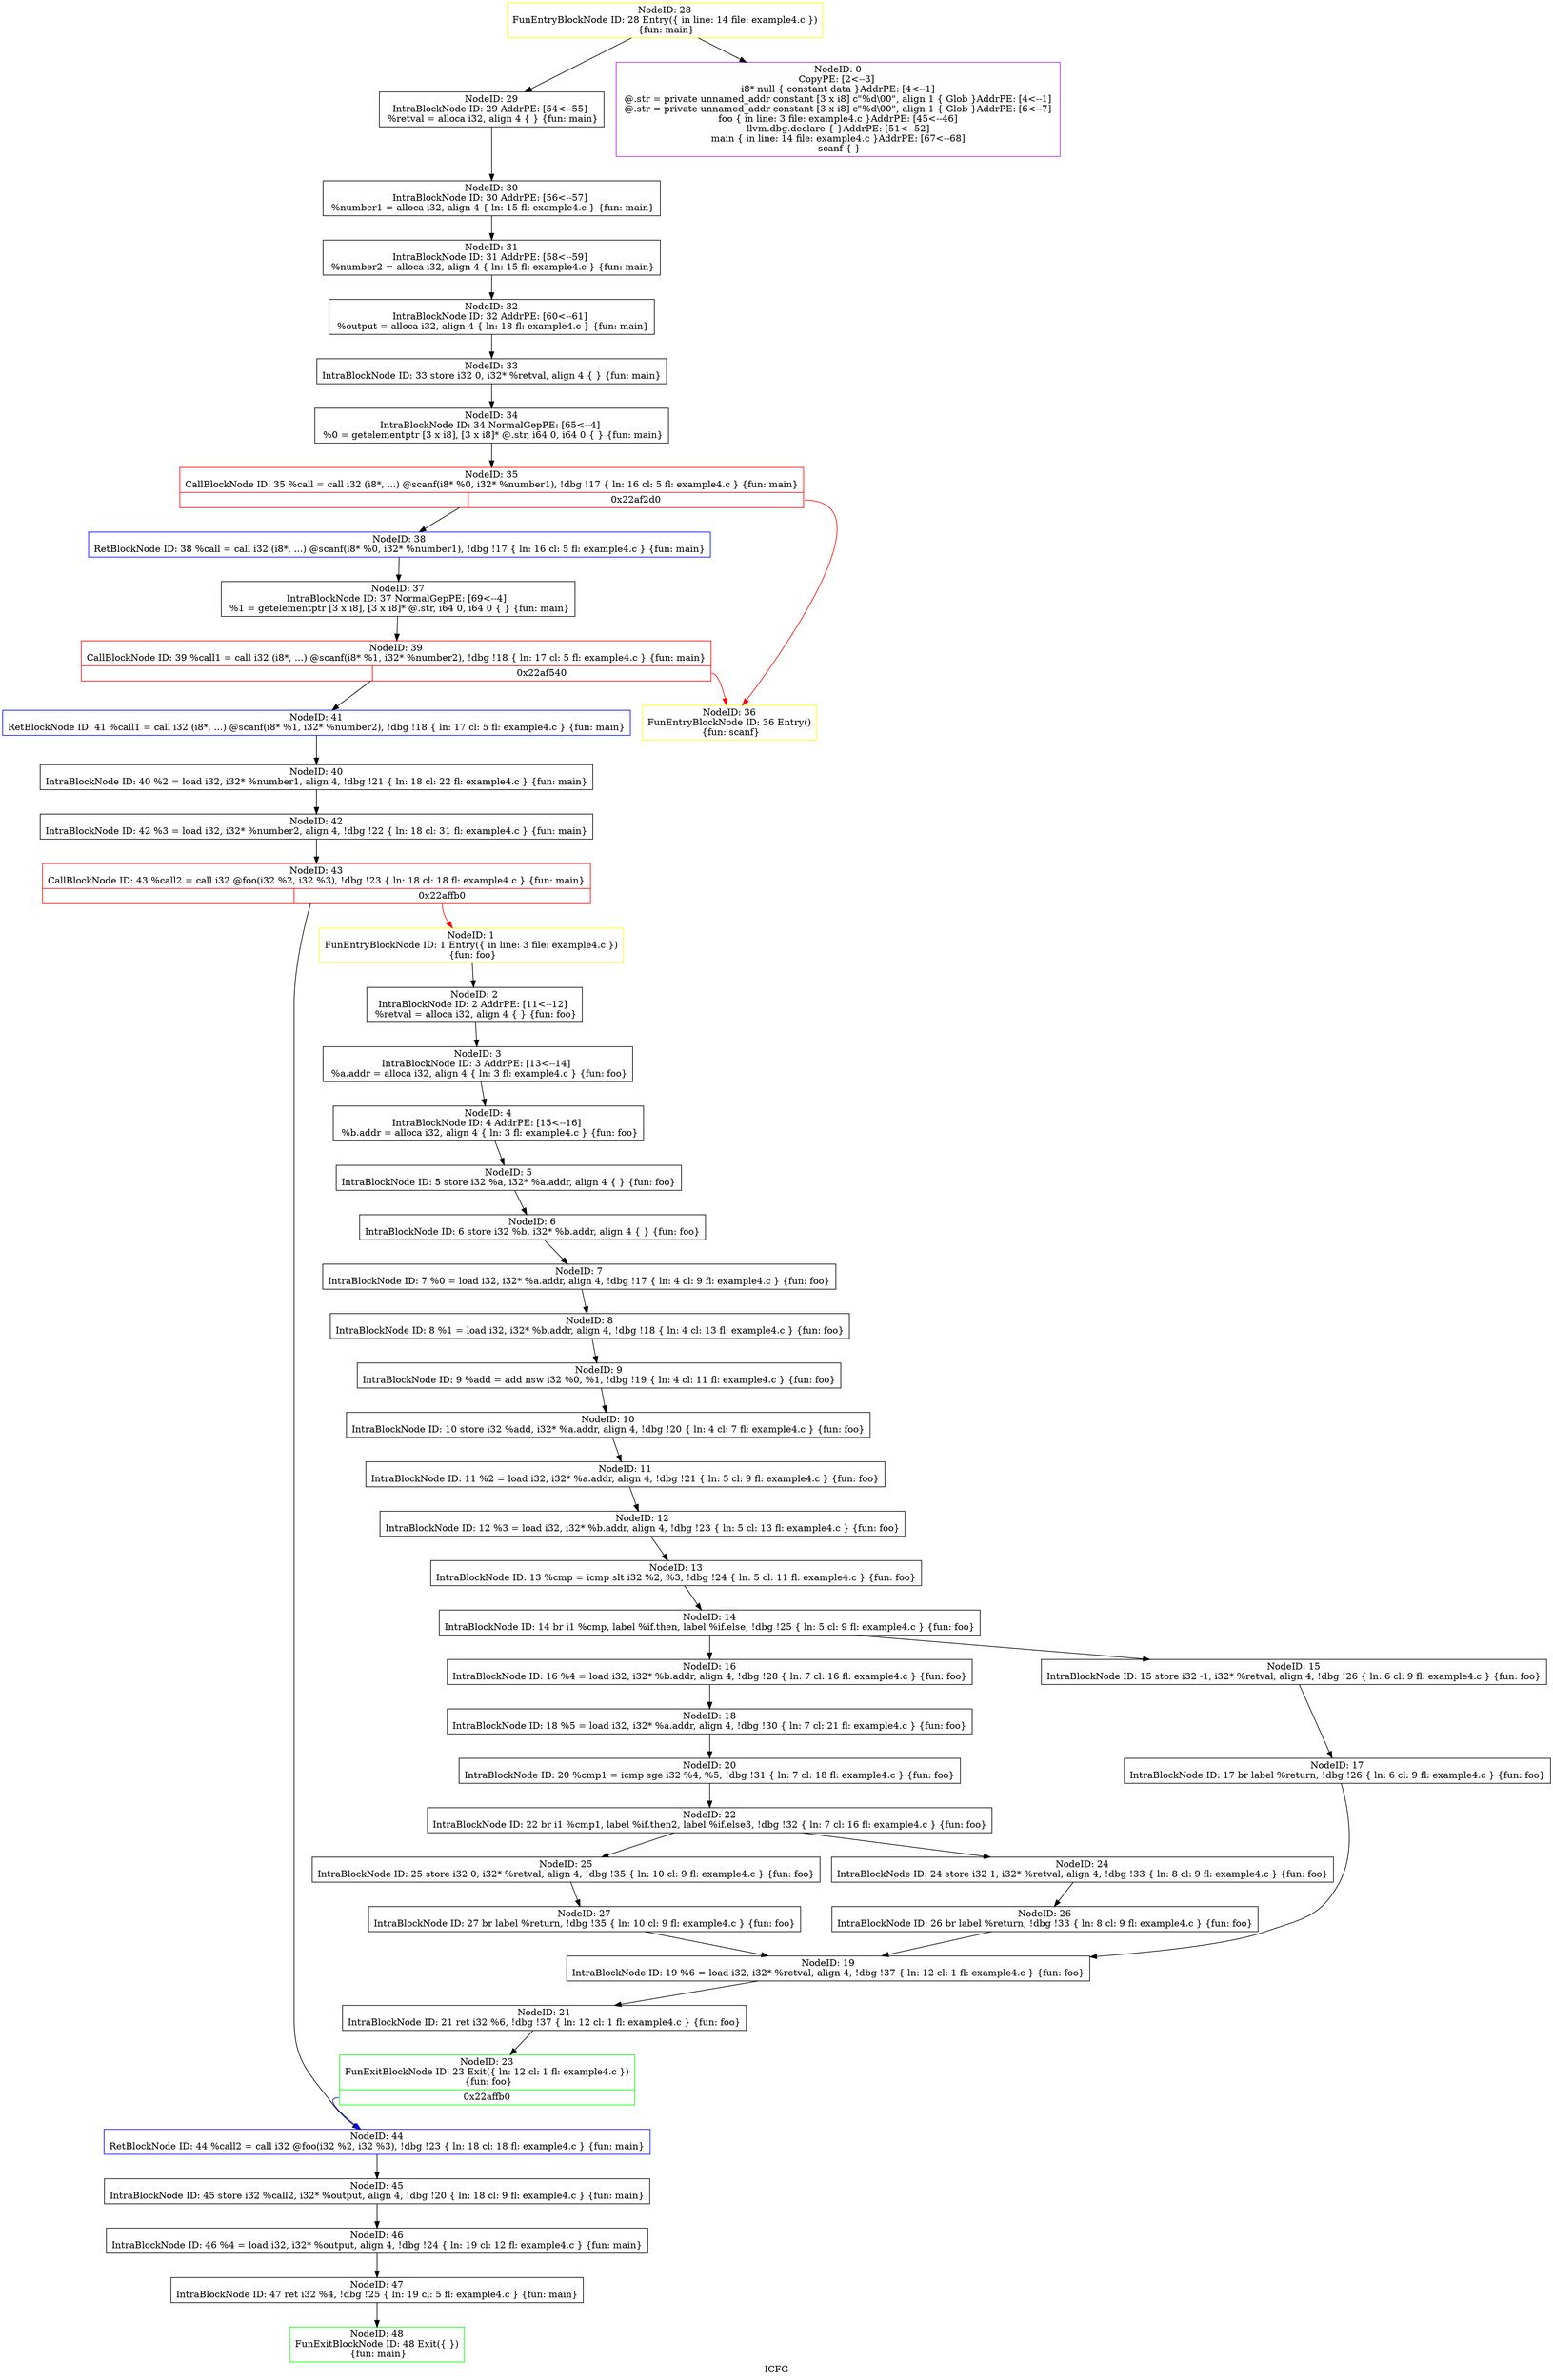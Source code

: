 digraph "ICFG" {
	label="ICFG";

	Node0x22c57b0 [shape=record,color=green,label="{NodeID: 48\nFunExitBlockNode ID: 48 Exit(\{  \})\n \{fun: main\}}"];
	Node0x22c55f0 [shape=record,color=black,label="{NodeID: 47\nIntraBlockNode ID: 47      ret i32 %4, !dbg !25 \{ ln: 19  cl: 5  fl: example4.c \}    \{fun: main\}}"];
	Node0x22c55f0 -> Node0x22c57b0[style=solid];
	Node0x22c5430 [shape=record,color=black,label="{NodeID: 46\nIntraBlockNode ID: 46      %4 = load i32, i32* %output, align 4, !dbg !24 \{ ln: 19  cl: 12  fl: example4.c \}    \{fun: main\}}"];
	Node0x22c5430 -> Node0x22c55f0[style=solid];
	Node0x22c51d0 [shape=record,color=black,label="{NodeID: 45\nIntraBlockNode ID: 45      store i32 %call2, i32* %output, align 4, !dbg !20 \{ ln: 18  cl: 9  fl: example4.c \}    \{fun: main\}}"];
	Node0x22c51d0 -> Node0x22c5430[style=solid];
	Node0x22c4f70 [shape=record,color=blue,label="{NodeID: 44\nRetBlockNode ID: 44   %call2 = call i32 @foo(i32 %2, i32 %3), !dbg !23 \{ ln: 18  cl: 18  fl: example4.c \} \{fun: main\}}"];
	Node0x22c4f70 -> Node0x22c51d0[style=solid];
	Node0x22b1790 [shape=record,color=red,label="{NodeID: 43\nCallBlockNode ID: 43   %call2 = call i32 @foo(i32 %2, i32 %3), !dbg !23 \{ ln: 18  cl: 18  fl: example4.c \} \{fun: main\}|{|<s1>0x22affb0}}"];
	Node0x22b1790 -> Node0x22c4f70[style=solid];
	Node0x22b1790:s1 -> Node0x22bfe90[style=solid,color=red];
	Node0x22c4cc0 [shape=record,color=black,label="{NodeID: 42\nIntraBlockNode ID: 42      %3 = load i32, i32* %number2, align 4, !dbg !22 \{ ln: 18  cl: 31  fl: example4.c \}    \{fun: main\}}"];
	Node0x22c4cc0 -> Node0x22b1790[style=solid];
	Node0x22c4a50 [shape=record,color=blue,label="{NodeID: 41\nRetBlockNode ID: 41   %call1 = call i32 (i8*, ...) @scanf(i8* %1, i32* %number2), !dbg !18 \{ ln: 17  cl: 5  fl: example4.c \} \{fun: main\}}"];
	Node0x22c4a50 -> Node0x22c4930[style=solid];
	Node0x22c4930 [shape=record,color=black,label="{NodeID: 40\nIntraBlockNode ID: 40      %2 = load i32, i32* %number1, align 4, !dbg !21 \{ ln: 18  cl: 22  fl: example4.c \}    \{fun: main\}}"];
	Node0x22c4930 -> Node0x22c4cc0[style=solid];
	Node0x22b1ba0 [shape=record,color=red,label="{NodeID: 39\nCallBlockNode ID: 39   %call1 = call i32 (i8*, ...) @scanf(i8* %1, i32* %number2), !dbg !18 \{ ln: 17  cl: 5  fl: example4.c \} \{fun: main\}|{|<s1>0x22af540}}"];
	Node0x22b1ba0 -> Node0x22c4a50[style=solid];
	Node0x22b1ba0:s1 -> Node0x22c4110[style=solid,color=red];
	Node0x22c44c0 [shape=record,color=blue,label="{NodeID: 38\nRetBlockNode ID: 38   %call = call i32 (i8*, ...) @scanf(i8* %0, i32* %number1), !dbg !17 \{ ln: 16  cl: 5  fl: example4.c \} \{fun: main\}}"];
	Node0x22c44c0 -> Node0x22c43a0[style=solid];
	Node0x22c43a0 [shape=record,color=black,label="{NodeID: 37\nIntraBlockNode ID: 37   NormalGepPE: [69\<--4]  \n   %1 = getelementptr [3 x i8], [3 x i8]* @.str, i64 0, i64 0 \{  \} \{fun: main\}}"];
	Node0x22c43a0 -> Node0x22b1ba0[style=solid];
	Node0x22c4110 [shape=record,color=yellow,label="{NodeID: 36\nFunEntryBlockNode ID: 36 Entry()\n \{fun: scanf\}}"];
	Node0x22b1210 [shape=record,color=red,label="{NodeID: 35\nCallBlockNode ID: 35   %call = call i32 (i8*, ...) @scanf(i8* %0, i32* %number1), !dbg !17 \{ ln: 16  cl: 5  fl: example4.c \} \{fun: main\}|{|<s1>0x22af2d0}}"];
	Node0x22b1210 -> Node0x22c44c0[style=solid];
	Node0x22b1210:s1 -> Node0x22c4110[style=solid,color=red];
	Node0x22c3ef0 [shape=record,color=black,label="{NodeID: 34\nIntraBlockNode ID: 34   NormalGepPE: [65\<--4]  \n   %0 = getelementptr [3 x i8], [3 x i8]* @.str, i64 0, i64 0 \{  \} \{fun: main\}}"];
	Node0x22c3ef0 -> Node0x22b1210[style=solid];
	Node0x22c3b50 [shape=record,color=black,label="{NodeID: 33\nIntraBlockNode ID: 33      store i32 0, i32* %retval, align 4 \{  \}    \{fun: main\}}"];
	Node0x22c3b50 -> Node0x22c3ef0[style=solid];
	Node0x22c3990 [shape=record,color=black,label="{NodeID: 32\nIntraBlockNode ID: 32   AddrPE: [60\<--61]  \n   %output = alloca i32, align 4 \{ ln: 18 fl: example4.c \} \{fun: main\}}"];
	Node0x22c3990 -> Node0x22c3b50[style=solid];
	Node0x22c37d0 [shape=record,color=black,label="{NodeID: 31\nIntraBlockNode ID: 31   AddrPE: [58\<--59]  \n   %number2 = alloca i32, align 4 \{ ln: 15 fl: example4.c \} \{fun: main\}}"];
	Node0x22c37d0 -> Node0x22c3990[style=solid];
	Node0x22c3610 [shape=record,color=black,label="{NodeID: 30\nIntraBlockNode ID: 30   AddrPE: [56\<--57]  \n   %number1 = alloca i32, align 4 \{ ln: 15 fl: example4.c \} \{fun: main\}}"];
	Node0x22c3610 -> Node0x22c37d0[style=solid];
	Node0x22c3270 [shape=record,color=black,label="{NodeID: 29\nIntraBlockNode ID: 29   AddrPE: [54\<--55]  \n   %retval = alloca i32, align 4 \{  \} \{fun: main\}}"];
	Node0x22c3270 -> Node0x22c3610[style=solid];
	Node0x22c0ec0 [shape=record,color=black,label="{NodeID: 12\nIntraBlockNode ID: 12      %3 = load i32, i32* %b.addr, align 4, !dbg !23 \{ ln: 5  cl: 13  fl: example4.c \}    \{fun: foo\}}"];
	Node0x22c0ec0 -> Node0x22c10a0[style=solid];
	Node0x22c0ce0 [shape=record,color=black,label="{NodeID: 11\nIntraBlockNode ID: 11      %2 = load i32, i32* %a.addr, align 4, !dbg !21 \{ ln: 5  cl: 9  fl: example4.c \}    \{fun: foo\}}"];
	Node0x22c0ce0 -> Node0x22c0ec0[style=solid];
	Node0x22c0b00 [shape=record,color=black,label="{NodeID: 10\nIntraBlockNode ID: 10      store i32 %add, i32* %a.addr, align 4, !dbg !20 \{ ln: 4  cl: 7  fl: example4.c \}    \{fun: foo\}}"];
	Node0x22c0b00 -> Node0x22c0ce0[style=solid];
	Node0x22c0920 [shape=record,color=black,label="{NodeID: 9\nIntraBlockNode ID: 9      %add = add nsw i32 %0, %1, !dbg !19 \{ ln: 4  cl: 11  fl: example4.c \}    \{fun: foo\}}"];
	Node0x22c0920 -> Node0x22c0b00[style=solid];
	Node0x22c0800 [shape=record,color=black,label="{NodeID: 8\nIntraBlockNode ID: 8      %1 = load i32, i32* %b.addr, align 4, !dbg !18 \{ ln: 4  cl: 13  fl: example4.c \}    \{fun: foo\}}"];
	Node0x22c0800 -> Node0x22c0920[style=solid];
	Node0x22c06e0 [shape=record,color=black,label="{NodeID: 7\nIntraBlockNode ID: 7      %0 = load i32, i32* %a.addr, align 4, !dbg !17 \{ ln: 4  cl: 9  fl: example4.c \}    \{fun: foo\}}"];
	Node0x22c06e0 -> Node0x22c0800[style=solid];
	Node0x22c05c0 [shape=record,color=black,label="{NodeID: 6\nIntraBlockNode ID: 6      store i32 %b, i32* %b.addr, align 4 \{  \}    \{fun: foo\}}"];
	Node0x22c05c0 -> Node0x22c06e0[style=solid];
	Node0x22c04a0 [shape=record,color=black,label="{NodeID: 5\nIntraBlockNode ID: 5      store i32 %a, i32* %a.addr, align 4 \{  \}    \{fun: foo\}}"];
	Node0x22c04a0 -> Node0x22c05c0[style=solid];
	Node0x22c0380 [shape=record,color=black,label="{NodeID: 4\nIntraBlockNode ID: 4   AddrPE: [15\<--16]  \n   %b.addr = alloca i32, align 4 \{ ln: 3 fl: example4.c \} \{fun: foo\}}"];
	Node0x22c0380 -> Node0x22c04a0[style=solid];
	Node0x22c0260 [shape=record,color=black,label="{NodeID: 3\nIntraBlockNode ID: 3   AddrPE: [13\<--14]  \n   %a.addr = alloca i32, align 4 \{ ln: 3 fl: example4.c \} \{fun: foo\}}"];
	Node0x22c0260 -> Node0x22c0380[style=solid];
	Node0x22bfff0 [shape=record,color=black,label="{NodeID: 2\nIntraBlockNode ID: 2   AddrPE: [11\<--12]  \n   %retval = alloca i32, align 4 \{  \} \{fun: foo\}}"];
	Node0x22bfff0 -> Node0x22c0260[style=solid];
	Node0x22bfe90 [shape=record,color=yellow,label="{NodeID: 1\nFunEntryBlockNode ID: 1 Entry(\{ in line: 3 file: example4.c \})\n \{fun: foo\}}"];
	Node0x22bfe90 -> Node0x22bfff0[style=solid];
	Node0x22b1100 [shape=record,color=purple,label="{NodeID: 0\nCopyPE: [2\<--3]  \n i8* null \{ constant data \}AddrPE: [4\<--1]  \n @.str = private unnamed_addr constant [3 x i8] c\"%d\\00\", align 1 \{ Glob  \}AddrPE: [4\<--1]  \n @.str = private unnamed_addr constant [3 x i8] c\"%d\\00\", align 1 \{ Glob  \}AddrPE: [6\<--7]  \n foo \{ in line: 3 file: example4.c \}AddrPE: [45\<--46]  \n llvm.dbg.declare \{  \}AddrPE: [51\<--52]  \n main \{ in line: 14 file: example4.c \}AddrPE: [67\<--68]  \n scanf \{  \}}"];
	Node0x22c10a0 [shape=record,color=black,label="{NodeID: 13\nIntraBlockNode ID: 13      %cmp = icmp slt i32 %2, %3, !dbg !24 \{ ln: 5  cl: 11  fl: example4.c \}    \{fun: foo\}}"];
	Node0x22c10a0 -> Node0x22c1370[style=solid];
	Node0x22c1370 [shape=record,color=black,label="{NodeID: 14\nIntraBlockNode ID: 14      br i1 %cmp, label %if.then, label %if.else, !dbg !25 \{ ln: 5  cl: 9  fl: example4.c \}    \{fun: foo\}}"];
	Node0x22c1370 -> Node0x22c1570[style=solid];
	Node0x22c1370 -> Node0x22c1820[style=solid];
	Node0x22c1570 [shape=record,color=black,label="{NodeID: 15\nIntraBlockNode ID: 15      store i32 -1, i32* %retval, align 4, !dbg !26 \{ ln: 6  cl: 9  fl: example4.c \}    \{fun: foo\}}"];
	Node0x22c1570 -> Node0x22c1af0[style=solid];
	Node0x22c1820 [shape=record,color=black,label="{NodeID: 16\nIntraBlockNode ID: 16      %4 = load i32, i32* %b.addr, align 4, !dbg !28 \{ ln: 7  cl: 16  fl: example4.c \}    \{fun: foo\}}"];
	Node0x22c1820 -> Node0x22c1cd0[style=solid];
	Node0x22c1af0 [shape=record,color=black,label="{NodeID: 17\nIntraBlockNode ID: 17      br label %return, !dbg !26 \{ ln: 6  cl: 9  fl: example4.c \}    \{fun: foo\}}"];
	Node0x22c1af0 -> Node0x22c1eb0[style=solid];
	Node0x22c1cd0 [shape=record,color=black,label="{NodeID: 18\nIntraBlockNode ID: 18      %5 = load i32, i32* %a.addr, align 4, !dbg !30 \{ ln: 7  cl: 21  fl: example4.c \}    \{fun: foo\}}"];
	Node0x22c1cd0 -> Node0x22c2090[style=solid];
	Node0x22c1eb0 [shape=record,color=black,label="{NodeID: 19\nIntraBlockNode ID: 19      %6 = load i32, i32* %retval, align 4, !dbg !37 \{ ln: 12  cl: 1  fl: example4.c \}    \{fun: foo\}}"];
	Node0x22c1eb0 -> Node0x22c2270[style=solid];
	Node0x22c2090 [shape=record,color=black,label="{NodeID: 20\nIntraBlockNode ID: 20      %cmp1 = icmp sge i32 %4, %5, !dbg !31 \{ ln: 7  cl: 18  fl: example4.c \}    \{fun: foo\}}"];
	Node0x22c2090 -> Node0x22c2450[style=solid];
	Node0x22c2270 [shape=record,color=black,label="{NodeID: 21\nIntraBlockNode ID: 21      ret i32 %6, !dbg !37 \{ ln: 12  cl: 1  fl: example4.c \}    \{fun: foo\}}"];
	Node0x22c2270 -> Node0x22c2630[style=solid];
	Node0x22c2450 [shape=record,color=black,label="{NodeID: 22\nIntraBlockNode ID: 22      br i1 %cmp1, label %if.then2, label %if.else3, !dbg !32 \{ ln: 7  cl: 16  fl: example4.c \}    \{fun: foo\}}"];
	Node0x22c2450 -> Node0x22c2820[style=solid];
	Node0x22c2450 -> Node0x22c29e0[style=solid];
	Node0x22c2630 [shape=record,color=green,label="{NodeID: 23\nFunExitBlockNode ID: 23 Exit(\{ ln: 12  cl: 1  fl: example4.c \})\n \{fun: foo\}|{<s0>0x22affb0}}"];
	Node0x22c2630:s0 -> Node0x22c4f70[style=solid,color=blue];
	Node0x22c2820 [shape=record,color=black,label="{NodeID: 24\nIntraBlockNode ID: 24      store i32 1, i32* %retval, align 4, !dbg !33 \{ ln: 8  cl: 9  fl: example4.c \}    \{fun: foo\}}"];
	Node0x22c2820 -> Node0x22c2bc0[style=solid];
	Node0x22c29e0 [shape=record,color=black,label="{NodeID: 25\nIntraBlockNode ID: 25      store i32 0, i32* %retval, align 4, !dbg !35 \{ ln: 10  cl: 9  fl: example4.c \}    \{fun: foo\}}"];
	Node0x22c29e0 -> Node0x22c2da0[style=solid];
	Node0x22c2bc0 [shape=record,color=black,label="{NodeID: 26\nIntraBlockNode ID: 26      br label %return, !dbg !33 \{ ln: 8  cl: 9  fl: example4.c \}    \{fun: foo\}}"];
	Node0x22c2bc0 -> Node0x22c1eb0[style=solid];
	Node0x22c2da0 [shape=record,color=black,label="{NodeID: 27\nIntraBlockNode ID: 27      br label %return, !dbg !35 \{ ln: 10  cl: 9  fl: example4.c \}    \{fun: foo\}}"];
	Node0x22c2da0 -> Node0x22c1eb0[style=solid];
	Node0x22c3140 [shape=record,color=yellow,label="{NodeID: 28\nFunEntryBlockNode ID: 28 Entry(\{ in line: 14 file: example4.c \})\n \{fun: main\}}"];
	Node0x22c3140 -> Node0x22b1100[style=solid];
	Node0x22c3140 -> Node0x22c3270[style=solid];
}
